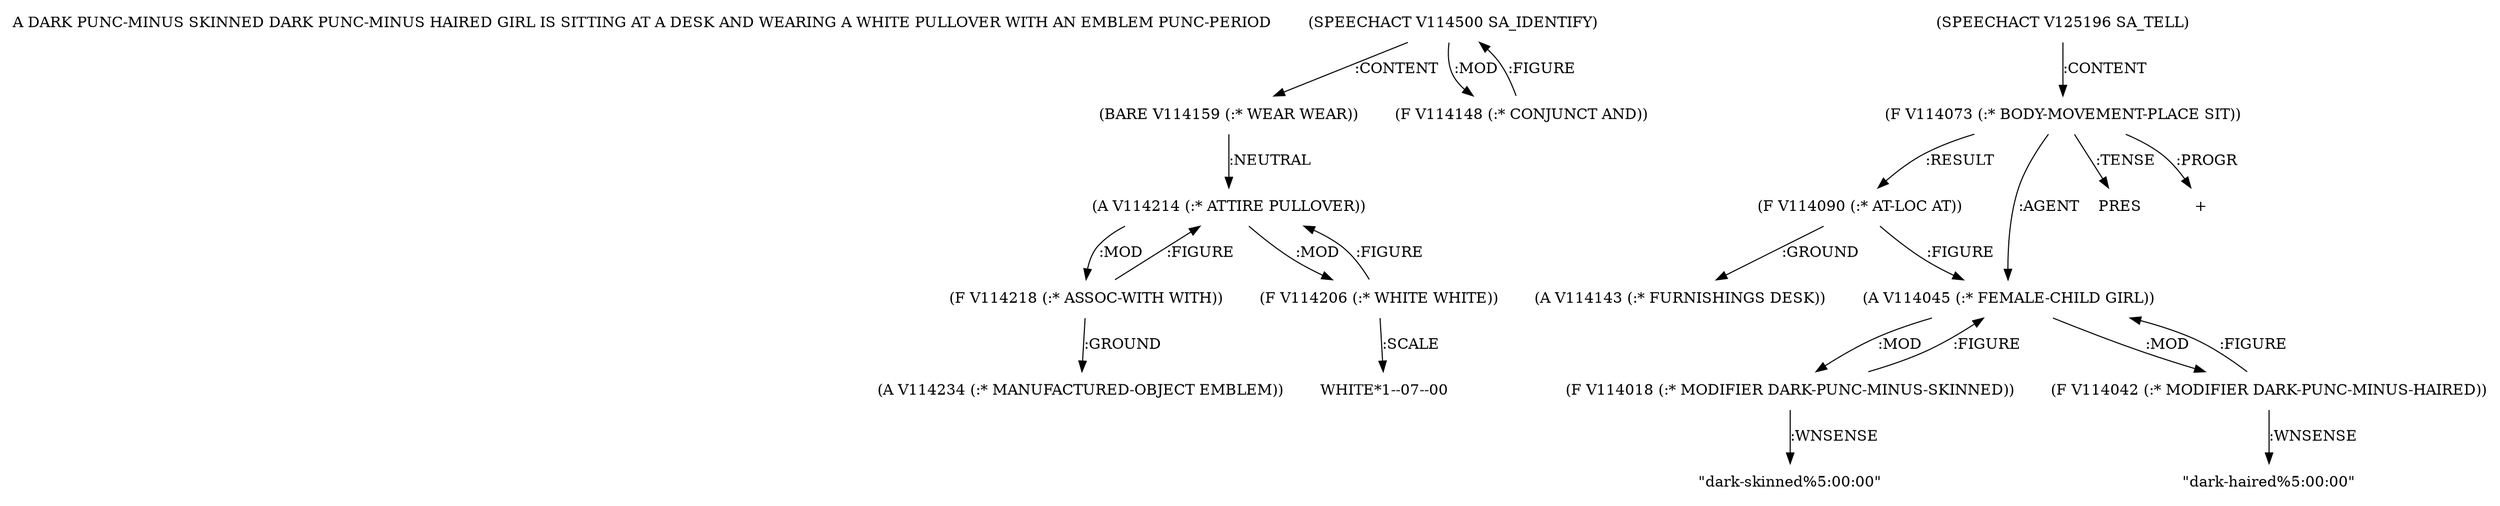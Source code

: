 digraph Terms {
  node [shape=none]
  "A DARK PUNC-MINUS SKINNED DARK PUNC-MINUS HAIRED GIRL IS SITTING AT A DESK AND WEARING A WHITE PULLOVER WITH AN EMBLEM PUNC-PERIOD"
  "V114500" [label="(SPEECHACT V114500 SA_IDENTIFY)"]
  "V114500" -> "V114159" [label=":CONTENT"]
  "V114500" -> "V114148" [label=":MOD"]
  "V114148" [label="(F V114148 (:* CONJUNCT AND))"]
  "V114148" -> "V114500" [label=":FIGURE"]
  "V114159" [label="(BARE V114159 (:* WEAR WEAR))"]
  "V114159" -> "V114214" [label=":NEUTRAL"]
  "V114214" [label="(A V114214 (:* ATTIRE PULLOVER))"]
  "V114214" -> "V114218" [label=":MOD"]
  "V114214" -> "V114206" [label=":MOD"]
  "V114206" [label="(F V114206 (:* WHITE WHITE))"]
  "V114206" -> "V114214" [label=":FIGURE"]
  "V114206" -> "NT125540" [label=":SCALE"]
  "NT125540" [label="WHITE*1--07--00"]
  "V114218" [label="(F V114218 (:* ASSOC-WITH WITH))"]
  "V114218" -> "V114234" [label=":GROUND"]
  "V114218" -> "V114214" [label=":FIGURE"]
  "V114234" [label="(A V114234 (:* MANUFACTURED-OBJECT EMBLEM))"]
  "V125196" [label="(SPEECHACT V125196 SA_TELL)"]
  "V125196" -> "V114073" [label=":CONTENT"]
  "V114073" [label="(F V114073 (:* BODY-MOVEMENT-PLACE SIT))"]
  "V114073" -> "V114090" [label=":RESULT"]
  "V114073" -> "V114045" [label=":AGENT"]
  "V114073" -> "NT125541" [label=":TENSE"]
  "NT125541" [label="PRES"]
  "V114073" -> "NT125542" [label=":PROGR"]
  "NT125542" [label="+"]
  "V114045" [label="(A V114045 (:* FEMALE-CHILD GIRL))"]
  "V114045" -> "V114018" [label=":MOD"]
  "V114045" -> "V114042" [label=":MOD"]
  "V114018" [label="(F V114018 (:* MODIFIER DARK-PUNC-MINUS-SKINNED))"]
  "V114018" -> "V114045" [label=":FIGURE"]
  "V114018" -> "NT125543" [label=":WNSENSE"]
  "NT125543" [label="\"dark-skinned%5:00:00\""]
  "V114042" [label="(F V114042 (:* MODIFIER DARK-PUNC-MINUS-HAIRED))"]
  "V114042" -> "V114045" [label=":FIGURE"]
  "V114042" -> "NT125544" [label=":WNSENSE"]
  "NT125544" [label="\"dark-haired%5:00:00\""]
  "V114090" [label="(F V114090 (:* AT-LOC AT))"]
  "V114090" -> "V114143" [label=":GROUND"]
  "V114090" -> "V114045" [label=":FIGURE"]
  "V114143" [label="(A V114143 (:* FURNISHINGS DESK))"]
}
